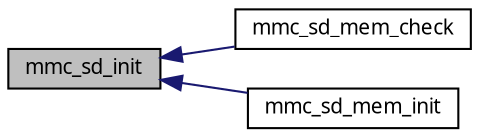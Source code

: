 digraph G
{
  edge [fontname="FreeSans.ttf",fontsize=10,labelfontname="FreeSans.ttf",labelfontsize=10];
  node [fontname="FreeSans.ttf",fontsize=10,shape=record];
  rankdir=LR;
  Node1 [label="mmc_sd_init",height=0.2,width=0.4,color="black", fillcolor="grey75", style="filled" fontcolor="black"];
  Node1 -> Node2 [dir=back,color="midnightblue",fontsize=10,style="solid",fontname="FreeSans.ttf"];
  Node2 [label="mmc_sd_mem_check",height=0.2,width=0.4,color="black", fillcolor="white", style="filled",URL="$a00054.html#a109168018a3a1d1e201f915f7fc89d4"];
  Node1 -> Node3 [dir=back,color="midnightblue",fontsize=10,style="solid",fontname="FreeSans.ttf"];
  Node3 [label="mmc_sd_mem_init",height=0.2,width=0.4,color="black", fillcolor="white", style="filled",URL="$a00056.html#ba69d3f788de91272ed39a09aeac4de2"];
}
